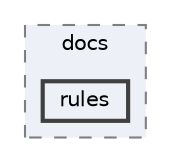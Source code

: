 digraph "pkiclassroomrescheduler/src/main/frontend/node_modules/eslint-plugin-jest/docs/rules"
{
 // LATEX_PDF_SIZE
  bgcolor="transparent";
  edge [fontname=Helvetica,fontsize=10,labelfontname=Helvetica,labelfontsize=10];
  node [fontname=Helvetica,fontsize=10,shape=box,height=0.2,width=0.4];
  compound=true
  subgraph clusterdir_507779d67b6033eb75b47b6e6e1ed128 {
    graph [ bgcolor="#edf0f7", pencolor="grey50", label="docs", fontname=Helvetica,fontsize=10 style="filled,dashed", URL="dir_507779d67b6033eb75b47b6e6e1ed128.html",tooltip=""]
  dir_6ce09609a7ba430b53e8b95d939dbc1a [label="rules", fillcolor="#edf0f7", color="grey25", style="filled,bold", URL="dir_6ce09609a7ba430b53e8b95d939dbc1a.html",tooltip=""];
  }
}
